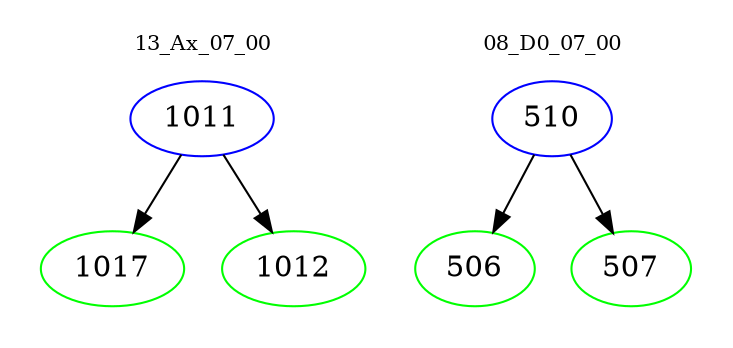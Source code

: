 digraph{
subgraph cluster_0 {
color = white
label = "13_Ax_07_00";
fontsize=10;
T0_1011 [label="1011", color="blue"]
T0_1011 -> T0_1017 [color="black"]
T0_1017 [label="1017", color="green"]
T0_1011 -> T0_1012 [color="black"]
T0_1012 [label="1012", color="green"]
}
subgraph cluster_1 {
color = white
label = "08_D0_07_00";
fontsize=10;
T1_510 [label="510", color="blue"]
T1_510 -> T1_506 [color="black"]
T1_506 [label="506", color="green"]
T1_510 -> T1_507 [color="black"]
T1_507 [label="507", color="green"]
}
}
